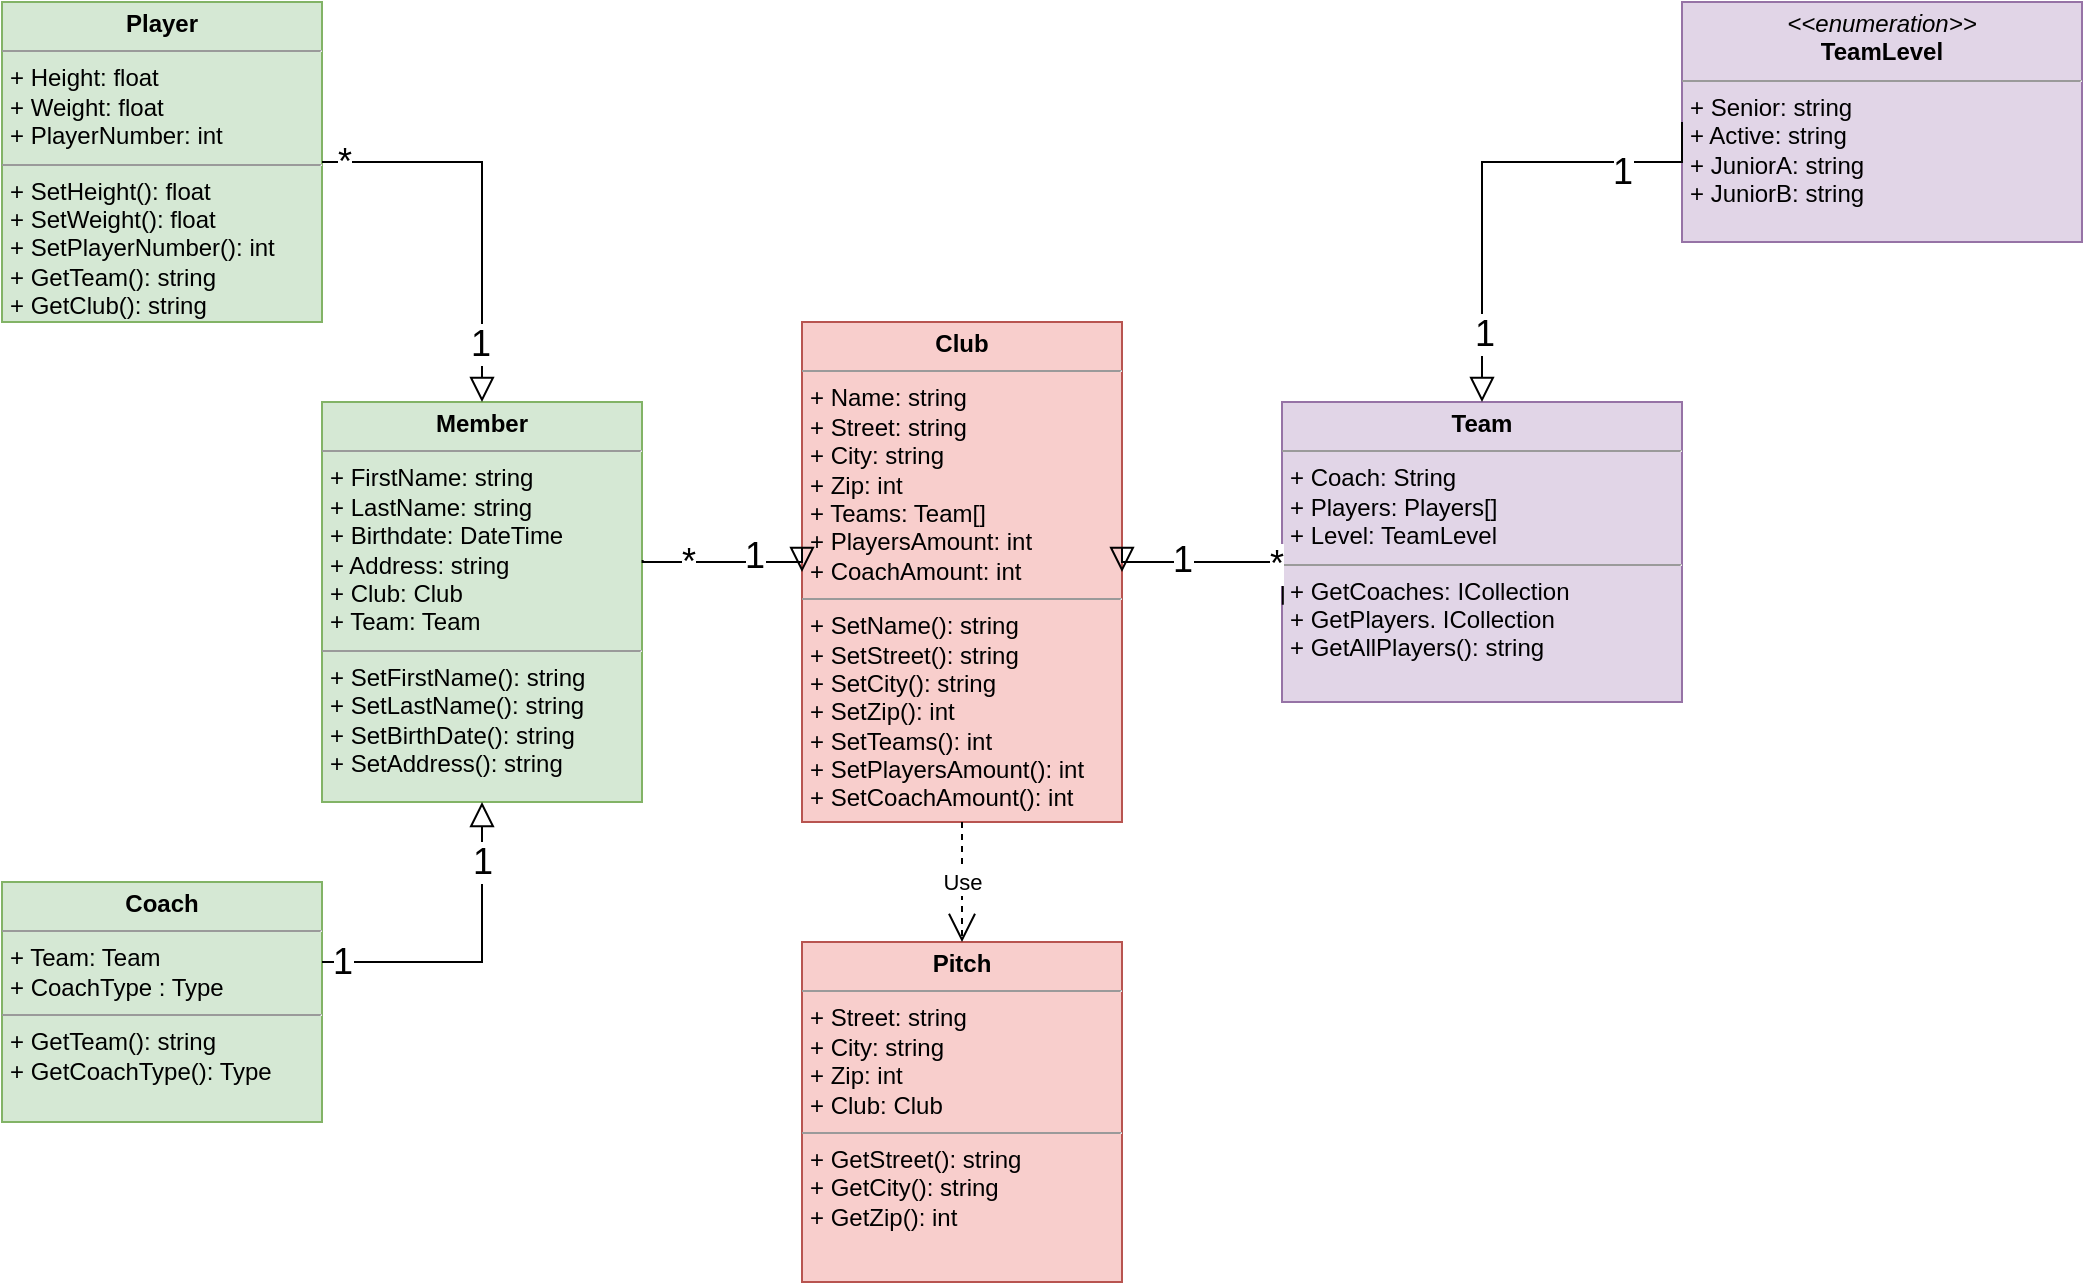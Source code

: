 <mxfile version="16.1.2" type="device"><diagram id="C5RBs43oDa-KdzZeNtuy" name="Klassendiagramm"><mxGraphModel dx="1011" dy="1803" grid="1" gridSize="10" guides="1" tooltips="1" connect="1" arrows="1" fold="1" page="1" pageScale="1" pageWidth="1654" pageHeight="1169" math="0" shadow="0"><root><mxCell id="WIyWlLk6GJQsqaUBKTNV-0"/><mxCell id="WIyWlLk6GJQsqaUBKTNV-1" parent="WIyWlLk6GJQsqaUBKTNV-0"/><mxCell id="Hds3xSbzl-kconwzZbgI-15" value="&lt;p style=&quot;margin: 0px ; margin-top: 4px ; text-align: center&quot;&gt;&lt;b&gt;Club&lt;/b&gt;&lt;/p&gt;&lt;hr size=&quot;1&quot;&gt;&lt;p style=&quot;margin: 0px ; margin-left: 4px&quot;&gt;+ Name: string&lt;/p&gt;&lt;p style=&quot;margin: 0px ; margin-left: 4px&quot;&gt;+ Street: string&lt;/p&gt;&lt;p style=&quot;margin: 0px 0px 0px 4px&quot;&gt;+ City: string&lt;/p&gt;&lt;div&gt;&lt;p style=&quot;margin: 0px 0px 0px 4px&quot;&gt;+ Zip: int&lt;/p&gt;&lt;/div&gt;&lt;p style=&quot;margin: 0px ; margin-left: 4px&quot;&gt;+ Teams: Team[]&lt;/p&gt;&lt;p style=&quot;margin: 0px ; margin-left: 4px&quot;&gt;+ PlayersAmount: int&lt;/p&gt;&lt;p style=&quot;margin: 0px ; margin-left: 4px&quot;&gt;+ CoachAmount: int&lt;/p&gt;&lt;hr size=&quot;1&quot;&gt;&lt;p style=&quot;margin: 0px ; margin-left: 4px&quot;&gt;+ SetName(): string&lt;/p&gt;&lt;p style=&quot;margin: 0px ; margin-left: 4px&quot;&gt;+ SetStreet(): string&lt;/p&gt;&lt;p style=&quot;margin: 0px 0px 0px 4px&quot;&gt;+ SetCity(): string&lt;/p&gt;&lt;div&gt;&lt;p style=&quot;margin: 0px 0px 0px 4px&quot;&gt;+ SetZip(): int&lt;/p&gt;&lt;/div&gt;&lt;p style=&quot;margin: 0px ; margin-left: 4px&quot;&gt;+ SetTeams(): int&lt;/p&gt;&lt;p style=&quot;margin: 0px ; margin-left: 4px&quot;&gt;+ SetPlayersAmount(): int&lt;/p&gt;&lt;p style=&quot;margin: 0px ; margin-left: 4px&quot;&gt;+ SetCoachAmount(): int&lt;/p&gt;" style="verticalAlign=top;align=left;overflow=fill;fontSize=12;fontFamily=Helvetica;html=1;fillColor=#f8cecc;strokeColor=#b85450;" parent="WIyWlLk6GJQsqaUBKTNV-1" vertex="1"><mxGeometry x="720" y="440" width="160" height="250" as="geometry"/></mxCell><mxCell id="Hds3xSbzl-kconwzZbgI-16" value="&lt;p style=&quot;margin: 0px ; margin-top: 4px ; text-align: center&quot;&gt;&lt;b&gt;Pitch&lt;/b&gt;&lt;/p&gt;&lt;hr size=&quot;1&quot;&gt;&lt;p style=&quot;margin: 0px 0px 0px 4px&quot;&gt;+ Street: string&lt;/p&gt;&lt;p style=&quot;margin: 0px 0px 0px 4px&quot;&gt;+ City: string&lt;/p&gt;&lt;p style=&quot;margin: 0px ; margin-left: 4px&quot;&gt;&lt;span&gt;+ Zip: int&lt;/span&gt;&lt;/p&gt;&lt;p style=&quot;margin: 0px ; margin-left: 4px&quot;&gt;&lt;span&gt;+ Club: Club&lt;/span&gt;&lt;br&gt;&lt;/p&gt;&lt;hr size=&quot;1&quot;&gt;&lt;p style=&quot;margin: 0px ; margin-left: 4px&quot;&gt;+ GetStreet(): string&lt;/p&gt;&lt;p style=&quot;margin: 0px ; margin-left: 4px&quot;&gt;+ GetCity(): string&lt;/p&gt;&lt;p style=&quot;margin: 0px ; margin-left: 4px&quot;&gt;+ GetZip(): int&lt;/p&gt;" style="verticalAlign=top;align=left;overflow=fill;fontSize=12;fontFamily=Helvetica;html=1;fillColor=#f8cecc;strokeColor=#b85450;" parent="WIyWlLk6GJQsqaUBKTNV-1" vertex="1"><mxGeometry x="720" y="750" width="160" height="170" as="geometry"/></mxCell><mxCell id="Hds3xSbzl-kconwzZbgI-21" value="&lt;p style=&quot;margin: 0px ; margin-top: 4px ; text-align: center&quot;&gt;&lt;b&gt;Team&lt;/b&gt;&lt;/p&gt;&lt;hr size=&quot;1&quot;&gt;&lt;p style=&quot;margin: 0px ; margin-left: 4px&quot;&gt;+ Coach: String&lt;/p&gt;&lt;p style=&quot;margin: 0px ; margin-left: 4px&quot;&gt;+ Players: Players[]&lt;/p&gt;&lt;p style=&quot;margin: 0px ; margin-left: 4px&quot;&gt;+ Level: TeamLevel&lt;/p&gt;&lt;hr size=&quot;1&quot;&gt;&lt;p style=&quot;margin: 0px ; margin-left: 4px&quot;&gt;+ GetCoaches: ICollection&amp;nbsp;&lt;/p&gt;&lt;p style=&quot;margin: 0px ; margin-left: 4px&quot;&gt;+ GetPlayers. ICollection&lt;/p&gt;&lt;p style=&quot;margin: 0px ; margin-left: 4px&quot;&gt;+ GetAllPlayers(): string&lt;/p&gt;" style="verticalAlign=top;align=left;overflow=fill;fontSize=12;fontFamily=Helvetica;html=1;fillColor=#e1d5e7;strokeColor=#9673a6;" parent="WIyWlLk6GJQsqaUBKTNV-1" vertex="1"><mxGeometry x="960" y="480" width="200" height="150" as="geometry"/></mxCell><mxCell id="Hds3xSbzl-kconwzZbgI-22" value="&lt;p style=&quot;margin: 0px ; margin-top: 4px ; text-align: center&quot;&gt;&lt;i&gt;&amp;lt;&amp;lt;enumeration&amp;gt;&amp;gt;&lt;/i&gt;&lt;br&gt;&lt;b&gt;TeamLevel&lt;/b&gt;&lt;/p&gt;&lt;hr size=&quot;1&quot;&gt;&lt;p style=&quot;margin: 0px ; margin-left: 4px&quot;&gt;+ Senior: string&lt;br&gt;+ Active: string&lt;/p&gt;&lt;p style=&quot;margin: 0px ; margin-left: 4px&quot;&gt;+ JuniorA: string&lt;/p&gt;&lt;p style=&quot;margin: 0px ; margin-left: 4px&quot;&gt;+ JuniorB: string&lt;/p&gt;&lt;p style=&quot;margin: 0px ; margin-left: 4px&quot;&gt;&lt;br&gt;&lt;/p&gt;" style="verticalAlign=top;align=left;overflow=fill;fontSize=12;fontFamily=Helvetica;html=1;fillColor=#e1d5e7;strokeColor=#9673a6;" parent="WIyWlLk6GJQsqaUBKTNV-1" vertex="1"><mxGeometry x="1160" y="280" width="200" height="120" as="geometry"/></mxCell><mxCell id="Hds3xSbzl-kconwzZbgI-23" value="&lt;p style=&quot;margin: 0px ; margin-top: 4px ; text-align: center&quot;&gt;&lt;b&gt;Member&lt;/b&gt;&lt;/p&gt;&lt;hr size=&quot;1&quot;&gt;&lt;p style=&quot;margin: 0px ; margin-left: 4px&quot;&gt;+ FirstName: string&lt;/p&gt;&lt;p style=&quot;margin: 0px ; margin-left: 4px&quot;&gt;+ LastName: string&lt;/p&gt;&lt;p style=&quot;margin: 0px ; margin-left: 4px&quot;&gt;+ Birthdate: DateTime&lt;/p&gt;&lt;p style=&quot;margin: 0px ; margin-left: 4px&quot;&gt;+ Address: string&lt;/p&gt;&lt;p style=&quot;margin: 0px ; margin-left: 4px&quot;&gt;+ Club: Club&lt;/p&gt;&lt;p style=&quot;margin: 0px ; margin-left: 4px&quot;&gt;+ Team: Team&lt;/p&gt;&lt;hr size=&quot;1&quot;&gt;&lt;p style=&quot;margin: 0px ; margin-left: 4px&quot;&gt;+ SetFirstName(): string&lt;/p&gt;&lt;p style=&quot;margin: 0px ; margin-left: 4px&quot;&gt;+ SetLastName(): string&lt;/p&gt;&lt;p style=&quot;margin: 0px ; margin-left: 4px&quot;&gt;+ SetBirthDate(): string&lt;/p&gt;&lt;p style=&quot;margin: 0px ; margin-left: 4px&quot;&gt;+ SetAddress(): string&lt;/p&gt;" style="verticalAlign=top;align=left;overflow=fill;fontSize=12;fontFamily=Helvetica;html=1;fillColor=#d5e8d4;strokeColor=#82b366;" parent="WIyWlLk6GJQsqaUBKTNV-1" vertex="1"><mxGeometry x="480" y="480" width="160" height="200" as="geometry"/></mxCell><mxCell id="Hds3xSbzl-kconwzZbgI-24" value="&lt;p style=&quot;margin: 0px ; margin-top: 4px ; text-align: center&quot;&gt;&lt;b&gt;Coach&lt;/b&gt;&lt;/p&gt;&lt;hr size=&quot;1&quot;&gt;&lt;p style=&quot;margin: 0px ; margin-left: 4px&quot;&gt;+ Team: Team&lt;/p&gt;&lt;p style=&quot;margin: 0px ; margin-left: 4px&quot;&gt;+ CoachType : Type&amp;nbsp;&lt;/p&gt;&lt;hr size=&quot;1&quot;&gt;&lt;p style=&quot;margin: 0px 0px 0px 4px&quot;&gt;+ GetTeam(): string&lt;/p&gt;&lt;p style=&quot;margin: 0px 0px 0px 4px&quot;&gt;+ GetCoachType(): Type&lt;/p&gt;" style="verticalAlign=top;align=left;overflow=fill;fontSize=12;fontFamily=Helvetica;html=1;fillColor=#d5e8d4;strokeColor=#82b366;" parent="WIyWlLk6GJQsqaUBKTNV-1" vertex="1"><mxGeometry x="320" y="720" width="160" height="120" as="geometry"/></mxCell><mxCell id="Hds3xSbzl-kconwzZbgI-25" value="&lt;p style=&quot;margin: 0px ; margin-top: 4px ; text-align: center&quot;&gt;&lt;b&gt;Player&lt;/b&gt;&lt;/p&gt;&lt;hr size=&quot;1&quot;&gt;&lt;p style=&quot;margin: 0px ; margin-left: 4px&quot;&gt;+ Height: float&lt;/p&gt;&lt;p style=&quot;margin: 0px ; margin-left: 4px&quot;&gt;+ Weight: float&lt;/p&gt;&lt;p style=&quot;margin: 0px ; margin-left: 4px&quot;&gt;+ PlayerNumber: int&lt;/p&gt;&lt;hr size=&quot;1&quot;&gt;&lt;p style=&quot;margin: 0px ; margin-left: 4px&quot;&gt;+ SetHeight(): float&lt;/p&gt;&lt;p style=&quot;margin: 0px ; margin-left: 4px&quot;&gt;+ SetWeight(): float&lt;/p&gt;&lt;p style=&quot;margin: 0px ; margin-left: 4px&quot;&gt;+ SetPlayerNumber(): int&lt;/p&gt;&lt;p style=&quot;margin: 0px ; margin-left: 4px&quot;&gt;+ GetTeam(): string&lt;/p&gt;&lt;p style=&quot;margin: 0px ; margin-left: 4px&quot;&gt;+ GetClub(): string&lt;/p&gt;" style="verticalAlign=top;align=left;overflow=fill;fontSize=12;fontFamily=Helvetica;html=1;fillColor=#d5e8d4;strokeColor=#82b366;" parent="WIyWlLk6GJQsqaUBKTNV-1" vertex="1"><mxGeometry x="320" y="280" width="160" height="160" as="geometry"/></mxCell><mxCell id="Hds3xSbzl-kconwzZbgI-28" value="" style="endArrow=block;endSize=10;endFill=0;shadow=0;strokeWidth=1;rounded=0;edgeStyle=elbowEdgeStyle;elbow=vertical;entryX=0.5;entryY=0;entryDx=0;entryDy=0;exitX=1;exitY=0.5;exitDx=0;exitDy=0;" parent="WIyWlLk6GJQsqaUBKTNV-1" target="Hds3xSbzl-kconwzZbgI-23" edge="1"><mxGeometry width="160" relative="1" as="geometry"><mxPoint x="480.0" y="360" as="sourcePoint"/><mxPoint x="560.0" y="280" as="targetPoint"/><Array as="points"><mxPoint x="510" y="360"/><mxPoint x="460" y="460"/><mxPoint x="880" y="-40"/><mxPoint x="410" y="20"/><mxPoint x="430" y="-20"/></Array></mxGeometry></mxCell><mxCell id="Hds3xSbzl-kconwzZbgI-44" value="&lt;font style=&quot;font-size: 18px&quot;&gt;*&lt;/font&gt;" style="edgeLabel;html=1;align=center;verticalAlign=middle;resizable=0;points=[];" parent="Hds3xSbzl-kconwzZbgI-28" vertex="1" connectable="0"><mxGeometry x="-0.786" y="1" relative="1" as="geometry"><mxPoint x="-11" y="1" as="offset"/></mxGeometry></mxCell><mxCell id="Hds3xSbzl-kconwzZbgI-45" value="1" style="edgeLabel;html=1;align=center;verticalAlign=middle;resizable=0;points=[];fontSize=18;" parent="Hds3xSbzl-kconwzZbgI-28" vertex="1" connectable="0"><mxGeometry x="0.706" y="-1" relative="1" as="geometry"><mxPoint as="offset"/></mxGeometry></mxCell><mxCell id="Hds3xSbzl-kconwzZbgI-29" value="" style="endArrow=block;endSize=10;endFill=0;shadow=0;strokeWidth=1;rounded=0;edgeStyle=elbowEdgeStyle;elbow=vertical;exitX=0;exitY=0.5;exitDx=0;exitDy=0;" parent="WIyWlLk6GJQsqaUBKTNV-1" source="Hds3xSbzl-kconwzZbgI-22" target="Hds3xSbzl-kconwzZbgI-21" edge="1"><mxGeometry width="160" relative="1" as="geometry"><mxPoint x="1160.0" y="670" as="sourcePoint"/><mxPoint x="1190" y="560" as="targetPoint"/><Array as="points"><mxPoint x="1060" y="360"/><mxPoint x="1140" y="770"/><mxPoint x="1560" y="270"/><mxPoint x="1090" y="330"/><mxPoint x="1110" y="290"/></Array></mxGeometry></mxCell><mxCell id="Hds3xSbzl-kconwzZbgI-55" value="1" style="edgeLabel;html=1;align=center;verticalAlign=middle;resizable=0;points=[];fontSize=18;" parent="Hds3xSbzl-kconwzZbgI-29" vertex="1" connectable="0"><mxGeometry x="0.713" y="1" relative="1" as="geometry"><mxPoint as="offset"/></mxGeometry></mxCell><mxCell id="Hds3xSbzl-kconwzZbgI-56" value="1" style="edgeLabel;html=1;align=center;verticalAlign=middle;resizable=1;points=[];fontSize=18;movable=1;rotatable=1;deletable=1;editable=1;connectable=1;" parent="Hds3xSbzl-kconwzZbgI-29" vertex="1" connectable="0"><mxGeometry x="-0.859" relative="1" as="geometry"><mxPoint x="-30" y="8" as="offset"/></mxGeometry></mxCell><mxCell id="Hds3xSbzl-kconwzZbgI-37" value="Use" style="endArrow=open;endSize=12;dashed=1;html=1;rounded=0;entryX=0.5;entryY=0;entryDx=0;entryDy=0;exitX=0.5;exitY=1;exitDx=0;exitDy=0;" parent="WIyWlLk6GJQsqaUBKTNV-1" source="Hds3xSbzl-kconwzZbgI-15" target="Hds3xSbzl-kconwzZbgI-16" edge="1"><mxGeometry width="160" relative="1" as="geometry"><mxPoint x="730" y="700" as="sourcePoint"/><mxPoint x="890" y="700" as="targetPoint"/></mxGeometry></mxCell><mxCell id="Hds3xSbzl-kconwzZbgI-46" value="" style="endArrow=block;endSize=10;endFill=0;shadow=0;strokeWidth=1;rounded=0;edgeStyle=elbowEdgeStyle;elbow=vertical;entryX=0.5;entryY=1;entryDx=0;entryDy=0;" parent="WIyWlLk6GJQsqaUBKTNV-1" target="Hds3xSbzl-kconwzZbgI-23" edge="1"><mxGeometry width="160" relative="1" as="geometry"><mxPoint x="480" y="760" as="sourcePoint"/><mxPoint x="480" y="930" as="targetPoint"/><Array as="points"><mxPoint x="520" y="760"/><mxPoint x="560" y="1220"/><mxPoint x="980" y="720"/><mxPoint x="510" y="780"/><mxPoint x="530" y="740"/></Array></mxGeometry></mxCell><mxCell id="Hds3xSbzl-kconwzZbgI-47" value="1" style="edgeLabel;html=1;align=center;verticalAlign=middle;resizable=0;points=[];fontSize=18;" parent="Hds3xSbzl-kconwzZbgI-46" vertex="1" connectable="0"><mxGeometry x="-0.772" y="-3" relative="1" as="geometry"><mxPoint x="-8" y="-3" as="offset"/></mxGeometry></mxCell><mxCell id="Hds3xSbzl-kconwzZbgI-48" value="1" style="edgeLabel;html=1;align=center;verticalAlign=middle;resizable=0;points=[];fontSize=18;" parent="Hds3xSbzl-kconwzZbgI-46" vertex="1" connectable="0"><mxGeometry x="0.631" relative="1" as="geometry"><mxPoint as="offset"/></mxGeometry></mxCell><mxCell id="Hds3xSbzl-kconwzZbgI-49" value="" style="endArrow=block;endSize=10;endFill=0;shadow=0;strokeWidth=1;rounded=0;edgeStyle=elbowEdgeStyle;elbow=vertical;exitX=1.002;exitY=0.395;exitDx=0;exitDy=0;exitPerimeter=0;entryX=0;entryY=0.5;entryDx=0;entryDy=0;" parent="WIyWlLk6GJQsqaUBKTNV-1" source="Hds3xSbzl-kconwzZbgI-23" target="Hds3xSbzl-kconwzZbgI-15" edge="1"><mxGeometry width="160" relative="1" as="geometry"><mxPoint x="650" y="785" as="sourcePoint"/><mxPoint x="550" y="905" as="targetPoint"/><Array as="points"><mxPoint x="680" y="560"/><mxPoint x="630" y="1195"/><mxPoint x="1050" y="695"/><mxPoint x="580" y="755"/><mxPoint x="600" y="715"/></Array></mxGeometry></mxCell><mxCell id="Hds3xSbzl-kconwzZbgI-50" value="*" style="edgeLabel;html=1;align=center;verticalAlign=middle;resizable=0;points=[];fontSize=18;" parent="Hds3xSbzl-kconwzZbgI-49" vertex="1" connectable="0"><mxGeometry x="-0.453" relative="1" as="geometry"><mxPoint as="offset"/></mxGeometry></mxCell><mxCell id="Hds3xSbzl-kconwzZbgI-51" value="1" style="edgeLabel;html=1;align=center;verticalAlign=middle;resizable=0;points=[];fontSize=18;" parent="Hds3xSbzl-kconwzZbgI-49" vertex="1" connectable="0"><mxGeometry x="0.303" y="3" relative="1" as="geometry"><mxPoint as="offset"/></mxGeometry></mxCell><mxCell id="Hds3xSbzl-kconwzZbgI-52" value="" style="endArrow=block;endSize=10;endFill=0;shadow=0;strokeWidth=1;rounded=0;edgeStyle=elbowEdgeStyle;elbow=vertical;exitX=0.002;exitY=0.676;exitDx=0;exitDy=0;entryX=1;entryY=0.5;entryDx=0;entryDy=0;exitPerimeter=0;" parent="WIyWlLk6GJQsqaUBKTNV-1" source="Hds3xSbzl-kconwzZbgI-21" target="Hds3xSbzl-kconwzZbgI-15" edge="1"><mxGeometry width="160" relative="1" as="geometry"><mxPoint x="1190" y="390" as="sourcePoint"/><mxPoint x="1090" y="510" as="targetPoint"/><Array as="points"><mxPoint x="920" y="560"/><mxPoint x="1170" y="800"/><mxPoint x="1590" y="300"/><mxPoint x="1120" y="360"/><mxPoint x="1140" y="320"/></Array></mxGeometry></mxCell><mxCell id="Hds3xSbzl-kconwzZbgI-53" value="1" style="edgeLabel;html=1;align=center;verticalAlign=middle;resizable=0;points=[];fontSize=18;" parent="Hds3xSbzl-kconwzZbgI-52" vertex="1" connectable="0"><mxGeometry x="0.347" y="-1" relative="1" as="geometry"><mxPoint as="offset"/></mxGeometry></mxCell><mxCell id="Hds3xSbzl-kconwzZbgI-54" value="*" style="edgeLabel;html=1;align=center;verticalAlign=middle;resizable=0;points=[];fontSize=18;" parent="Hds3xSbzl-kconwzZbgI-52" vertex="1" connectable="0"><mxGeometry x="-0.531" y="1" relative="1" as="geometry"><mxPoint as="offset"/></mxGeometry></mxCell></root></mxGraphModel></diagram></mxfile>